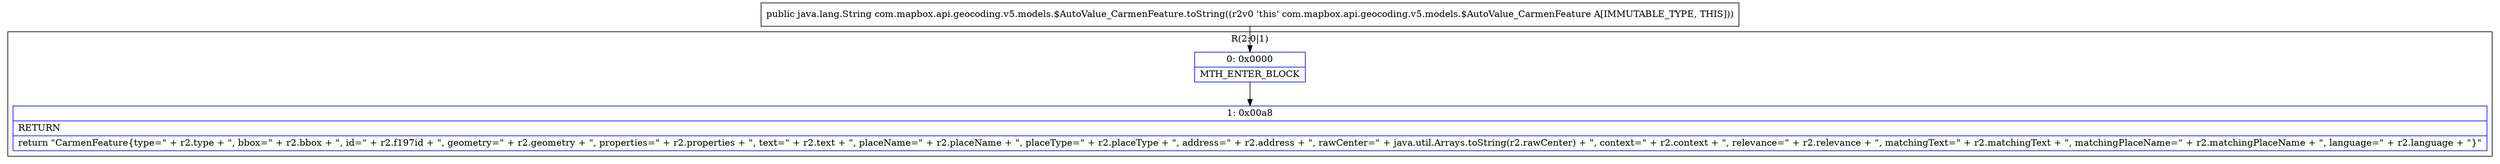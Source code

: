 digraph "CFG forcom.mapbox.api.geocoding.v5.models.$AutoValue_CarmenFeature.toString()Ljava\/lang\/String;" {
subgraph cluster_Region_1063324288 {
label = "R(2:0|1)";
node [shape=record,color=blue];
Node_0 [shape=record,label="{0\:\ 0x0000|MTH_ENTER_BLOCK\l}"];
Node_1 [shape=record,label="{1\:\ 0x00a8|RETURN\l|return \"CarmenFeature\{type=\" + r2.type + \", bbox=\" + r2.bbox + \", id=\" + r2.f197id + \", geometry=\" + r2.geometry + \", properties=\" + r2.properties + \", text=\" + r2.text + \", placeName=\" + r2.placeName + \", placeType=\" + r2.placeType + \", address=\" + r2.address + \", rawCenter=\" + java.util.Arrays.toString(r2.rawCenter) + \", context=\" + r2.context + \", relevance=\" + r2.relevance + \", matchingText=\" + r2.matchingText + \", matchingPlaceName=\" + r2.matchingPlaceName + \", language=\" + r2.language + \"\}\"\l}"];
}
MethodNode[shape=record,label="{public java.lang.String com.mapbox.api.geocoding.v5.models.$AutoValue_CarmenFeature.toString((r2v0 'this' com.mapbox.api.geocoding.v5.models.$AutoValue_CarmenFeature A[IMMUTABLE_TYPE, THIS])) }"];
MethodNode -> Node_0;
Node_0 -> Node_1;
}

